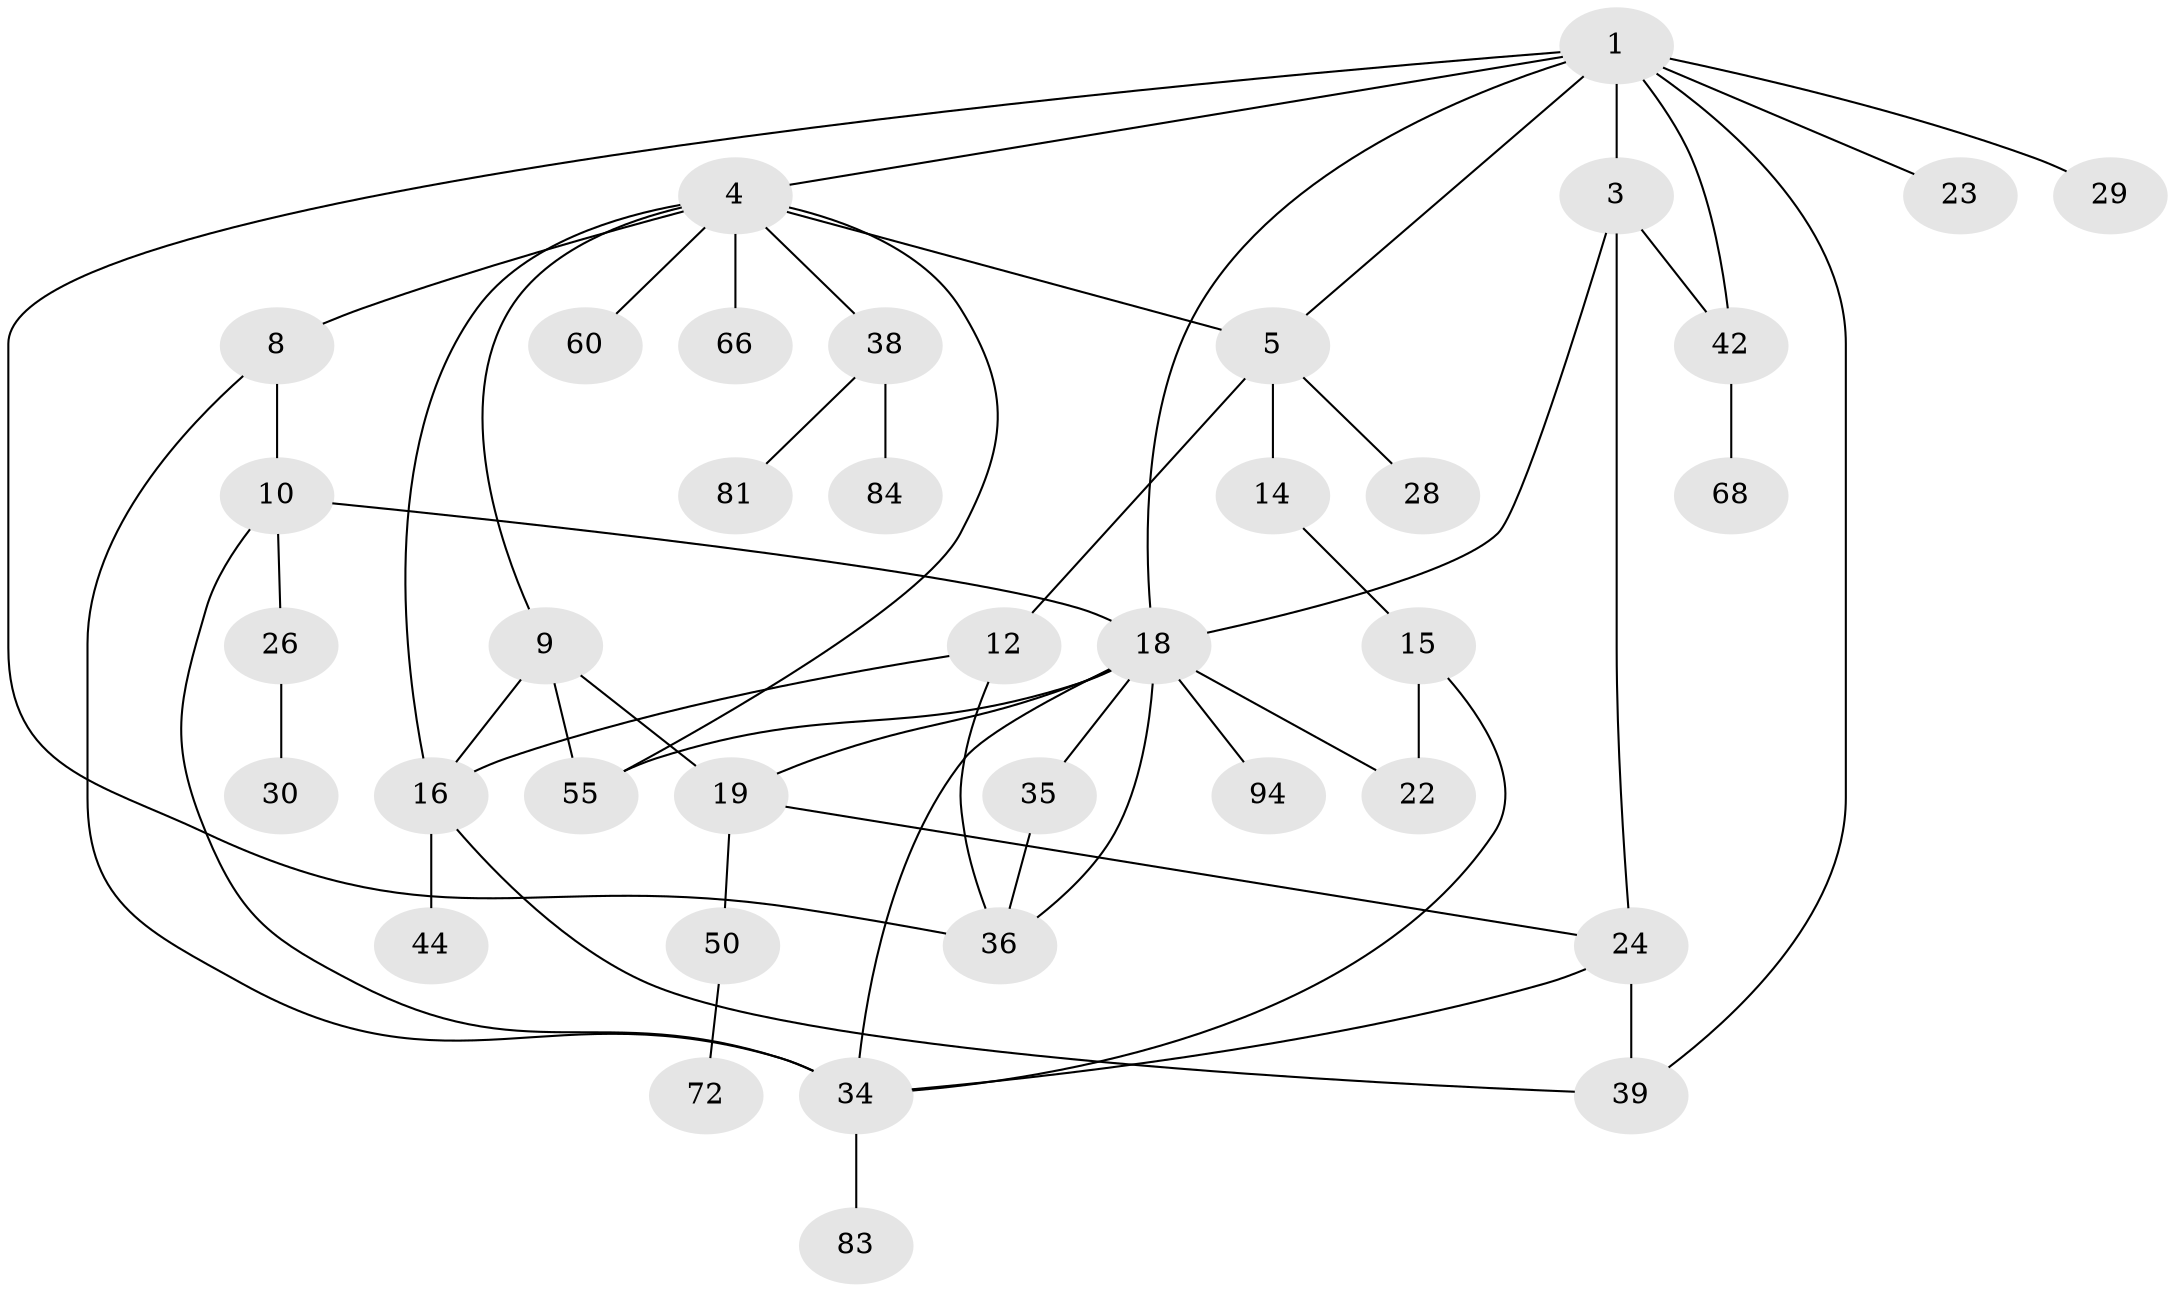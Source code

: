 // original degree distribution, {5: 0.031914893617021274, 7: 0.02127659574468085, 4: 0.09574468085106383, 3: 0.22340425531914893, 2: 0.32978723404255317, 11: 0.010638297872340425, 1: 0.2872340425531915}
// Generated by graph-tools (version 1.1) at 2025/16/03/04/25 18:16:49]
// undirected, 37 vertices, 56 edges
graph export_dot {
graph [start="1"]
  node [color=gray90,style=filled];
  1 [super="+2+17+87"];
  3 [super="+13"];
  4 [super="+7"];
  5 [super="+6+65"];
  8 [super="+79+41"];
  9 [super="+46+53"];
  10 [super="+63"];
  12;
  14;
  15;
  16 [super="+31"];
  18 [super="+33+49+74+32+20+27"];
  19 [super="+25"];
  22 [super="+54+62"];
  23 [super="+64+70+93"];
  24 [super="+75+57"];
  26;
  28 [super="+73"];
  29;
  30;
  34 [super="+43+37"];
  35;
  36 [super="+71"];
  38 [super="+76"];
  39 [super="+56"];
  42 [super="+82"];
  44 [super="+51"];
  50 [super="+69"];
  55;
  60;
  66;
  68;
  72;
  81 [super="+88"];
  83;
  84;
  94;
  1 -- 4;
  1 -- 39;
  1 -- 3;
  1 -- 36;
  1 -- 5;
  1 -- 23;
  1 -- 42;
  1 -- 29;
  1 -- 18;
  3 -- 18;
  3 -- 42;
  3 -- 24;
  4 -- 8;
  4 -- 38;
  4 -- 55;
  4 -- 16;
  4 -- 66;
  4 -- 5;
  4 -- 9;
  4 -- 60;
  5 -- 28;
  5 -- 12;
  5 -- 14;
  8 -- 10;
  8 -- 34;
  9 -- 19;
  9 -- 16;
  9 -- 55;
  10 -- 26;
  10 -- 34;
  10 -- 18;
  12 -- 36;
  12 -- 16;
  14 -- 15;
  15 -- 22;
  15 -- 34;
  16 -- 39;
  16 -- 44;
  18 -- 22 [weight=2];
  18 -- 34;
  18 -- 35;
  18 -- 36;
  18 -- 19;
  18 -- 94;
  18 -- 55;
  19 -- 24;
  19 -- 50;
  24 -- 34;
  24 -- 39;
  26 -- 30;
  34 -- 83;
  35 -- 36;
  38 -- 81;
  38 -- 84;
  42 -- 68;
  50 -- 72;
}
